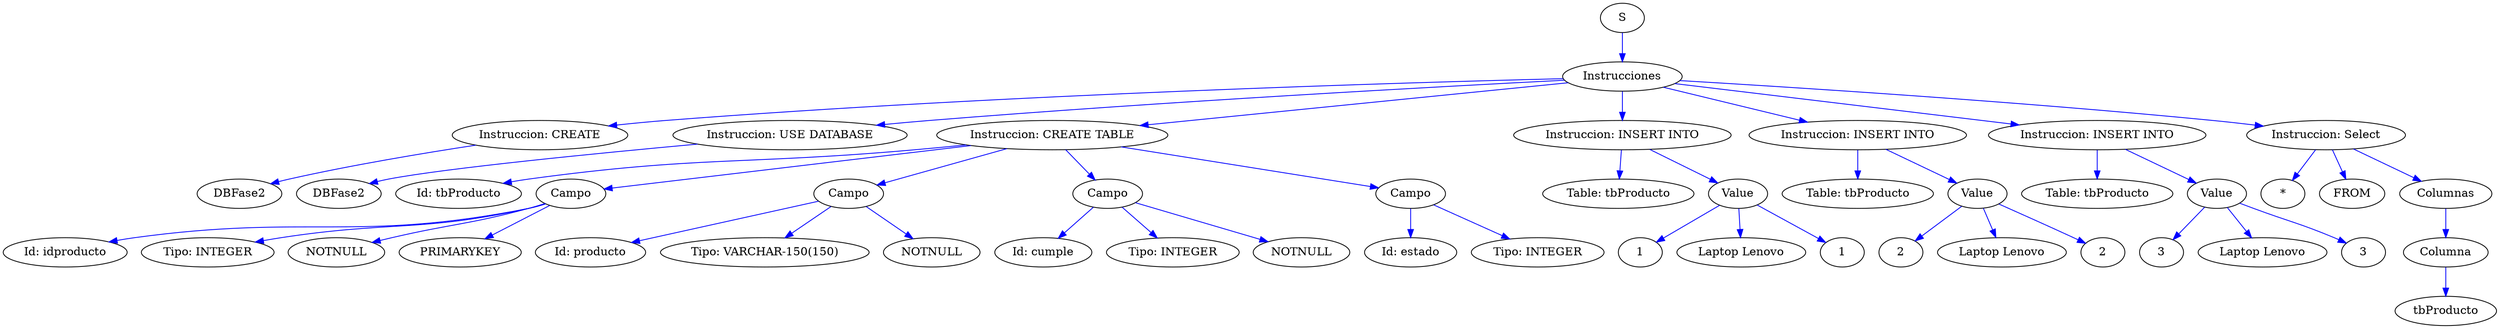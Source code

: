 digraph G{
edge [color=blue]; rankdir = TB;
Nodo0[label="S"]
Nodo1[label="Instrucciones"]
Nodo0 -> Nodo1;
Nodo2[label="Instruccion: CREATE"]
Nodo1 -> Nodo2;
Nodo3[label="DBFase2"]
Nodo2 -> Nodo3;
Nodo6[label="Instruccion: USE DATABASE"]
Nodo1 -> Nodo6;
Nodo12[label="DBFase2"]
Nodo6 -> Nodo12;
Nodo13[label="Instruccion: CREATE TABLE"]
Nodo1 -> Nodo13;
Nodo14[label="Id: tbProducto"]
Nodo13 -> Nodo14;
Nodo15[label="Campo"]
Nodo13 -> Nodo15;
Nodo16[label="Id: idproducto"]
Nodo15 -> Nodo16;
Nodo17[label="Tipo: INTEGER"]
Nodo15 -> Nodo17;
Nodo18[label="NOTNULL"]
Nodo15 -> Nodo18;
Nodo19[label="PRIMARYKEY"]
Nodo15 -> Nodo19;
Nodo20[label="Campo"]
Nodo13 -> Nodo20;
Nodo21[label="Id: producto"]
Nodo20 -> Nodo21;
Nodo22[label="Tipo: VARCHAR-150(150)"]
Nodo20 -> Nodo22;
Nodo23[label="NOTNULL"]
Nodo20 -> Nodo23;
Nodo24[label="Campo"]
Nodo13 -> Nodo24;
Nodo25[label="Id: cumple"]
Nodo24 -> Nodo25;
Nodo26[label="Tipo: INTEGER"]
Nodo24 -> Nodo26;
Nodo27[label="NOTNULL"]
Nodo24 -> Nodo27;
Nodo28[label="Campo"]
Nodo13 -> Nodo28;
Nodo29[label="Id: estado"]
Nodo28 -> Nodo29;
Nodo30[label="Tipo: INTEGER"]
Nodo28 -> Nodo30;
Nodo31[label="Instruccion: INSERT INTO"]
Nodo1 -> Nodo31;
Nodo32[label="Table: tbProducto"]
Nodo31 -> Nodo32;
Nodo33[label="Value"]
Nodo31 -> Nodo33;
Nodo66[label="1"]
Nodo33 -> Nodo66;
Nodo132[label="Laptop Lenovo"]
Nodo33 -> Nodo132;
Nodo264[label="1"]
Nodo33 -> Nodo264;
Nodo265[label="Instruccion: INSERT INTO"]
Nodo1 -> Nodo265;
Nodo266[label="Table: tbProducto"]
Nodo265 -> Nodo266;
Nodo267[label="Value"]
Nodo265 -> Nodo267;
Nodo534[label="2"]
Nodo267 -> Nodo534;
Nodo1068[label="Laptop Lenovo"]
Nodo267 -> Nodo1068;
Nodo2136[label="2"]
Nodo267 -> Nodo2136;
Nodo2137[label="Instruccion: INSERT INTO"]
Nodo1 -> Nodo2137;
Nodo2138[label="Table: tbProducto"]
Nodo2137 -> Nodo2138;
Nodo2139[label="Value"]
Nodo2137 -> Nodo2139;
Nodo4278[label="3"]
Nodo2139 -> Nodo4278;
Nodo8556[label="Laptop Lenovo"]
Nodo2139 -> Nodo8556;
Nodo17112[label="3"]
Nodo2139 -> Nodo17112;
Nodo34224[label="Instruccion: Select"]
Nodo1 -> Nodo34224;
Nodo68448[label="*"]
Nodo34224 -> Nodo68448;
Nodo136896[label="FROM"]
Nodo34224 -> Nodo136896;
Nodo273792[label="Columnas"]
Nodo34224 -> Nodo273792;
Nodo547584[label="Columna"]
Nodo273792 -> Nodo547584;
Nodo1095168[label="tbProducto"]
Nodo547584 -> Nodo1095168;
}
